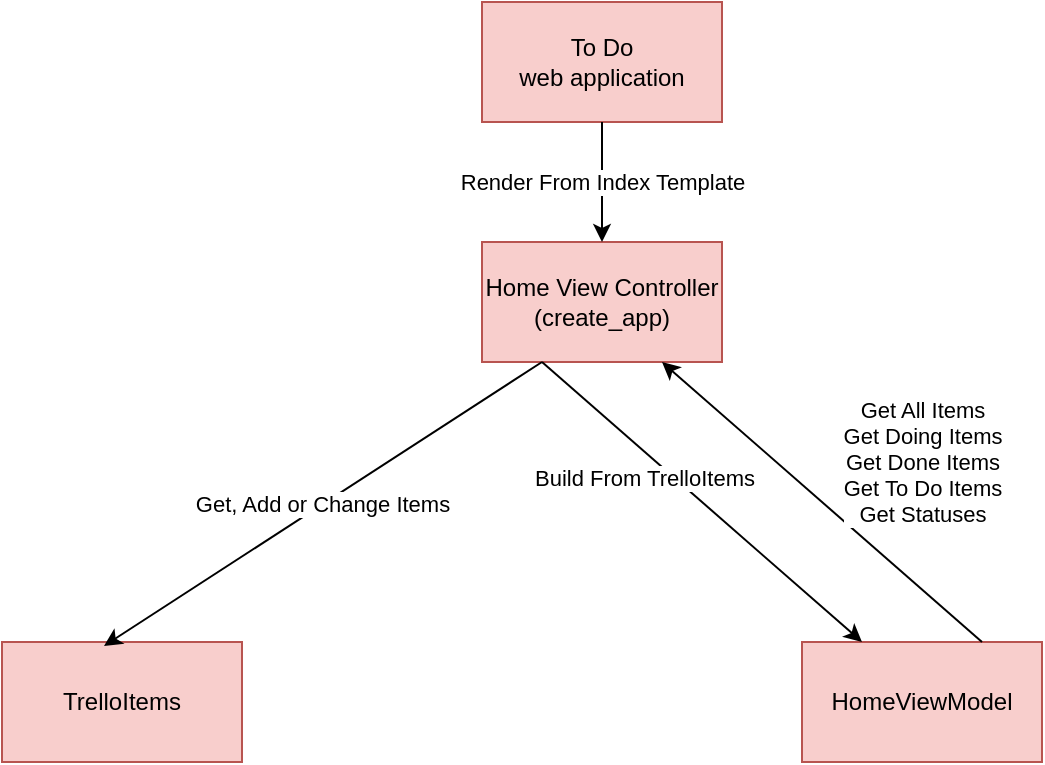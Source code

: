 <mxfile version="20.5.1" type="device"><diagram id="Yhv-I55EMUW-d5lTROHi" name="Page-1"><mxGraphModel dx="1272" dy="649" grid="1" gridSize="10" guides="1" tooltips="1" connect="1" arrows="1" fold="1" page="1" pageScale="1" pageWidth="827" pageHeight="1169" math="0" shadow="0"><root><mxCell id="0"/><mxCell id="1" parent="0"/><mxCell id="4D4fMiSUrH5QggNoOi3L-1" value="To Do&lt;br&gt;web application" style="rounded=0;whiteSpace=wrap;html=1;fillColor=#f8cecc;strokeColor=#b85450;" vertex="1" parent="1"><mxGeometry x="400" y="80" width="120" height="60" as="geometry"/></mxCell><mxCell id="4D4fMiSUrH5QggNoOi3L-2" value="Home View Controller&lt;br&gt;(create_app)" style="rounded=0;whiteSpace=wrap;html=1;fillColor=#f8cecc;strokeColor=#b85450;" vertex="1" parent="1"><mxGeometry x="400" y="200" width="120" height="60" as="geometry"/></mxCell><mxCell id="4D4fMiSUrH5QggNoOi3L-3" value="TrelloItems" style="rounded=0;whiteSpace=wrap;html=1;fillColor=#f8cecc;strokeColor=#b85450;" vertex="1" parent="1"><mxGeometry x="160" y="400" width="120" height="60" as="geometry"/></mxCell><mxCell id="4D4fMiSUrH5QggNoOi3L-4" value="Get, Add or Change Items" style="endArrow=classic;html=1;rounded=0;exitX=0.25;exitY=1;exitDx=0;exitDy=0;entryX=0.425;entryY=0.033;entryDx=0;entryDy=0;entryPerimeter=0;" edge="1" parent="1" source="4D4fMiSUrH5QggNoOi3L-2" target="4D4fMiSUrH5QggNoOi3L-3"><mxGeometry width="50" height="50" relative="1" as="geometry"><mxPoint x="390" y="370" as="sourcePoint"/><mxPoint x="440" y="320" as="targetPoint"/></mxGeometry></mxCell><mxCell id="4D4fMiSUrH5QggNoOi3L-5" value="HomeViewModel" style="rounded=0;whiteSpace=wrap;html=1;fillColor=#f8cecc;strokeColor=#b85450;" vertex="1" parent="1"><mxGeometry x="560" y="400" width="120" height="60" as="geometry"/></mxCell><mxCell id="4D4fMiSUrH5QggNoOi3L-6" value="Build From TrelloItems" style="endArrow=classic;html=1;rounded=0;entryX=0.25;entryY=0;entryDx=0;entryDy=0;exitX=0.25;exitY=1;exitDx=0;exitDy=0;" edge="1" parent="1" source="4D4fMiSUrH5QggNoOi3L-2" target="4D4fMiSUrH5QggNoOi3L-5"><mxGeometry x="-0.286" y="-10" width="50" height="50" relative="1" as="geometry"><mxPoint x="460" y="260" as="sourcePoint"/><mxPoint x="440" y="320" as="targetPoint"/><mxPoint as="offset"/></mxGeometry></mxCell><mxCell id="4D4fMiSUrH5QggNoOi3L-7" value="Get All Items&lt;br&gt;Get Doing Items&lt;br&gt;Get Done Items&lt;br&gt;Get To Do Items&lt;br&gt;Get Statuses" style="endArrow=classic;html=1;rounded=0;entryX=0.75;entryY=1;entryDx=0;entryDy=0;exitX=0.75;exitY=0;exitDx=0;exitDy=0;" edge="1" parent="1" source="4D4fMiSUrH5QggNoOi3L-5" target="4D4fMiSUrH5QggNoOi3L-2"><mxGeometry x="-0.23" y="-48" width="50" height="50" relative="1" as="geometry"><mxPoint x="390" y="370" as="sourcePoint"/><mxPoint x="440" y="320" as="targetPoint"/><mxPoint as="offset"/></mxGeometry></mxCell><mxCell id="4D4fMiSUrH5QggNoOi3L-8" value="Render From Index Template" style="endArrow=classic;html=1;rounded=0;entryX=0.5;entryY=0;entryDx=0;entryDy=0;exitX=0.5;exitY=1;exitDx=0;exitDy=0;" edge="1" parent="1" source="4D4fMiSUrH5QggNoOi3L-1" target="4D4fMiSUrH5QggNoOi3L-2"><mxGeometry width="50" height="50" relative="1" as="geometry"><mxPoint x="390" y="340" as="sourcePoint"/><mxPoint x="440" y="290" as="targetPoint"/></mxGeometry></mxCell></root></mxGraphModel></diagram></mxfile>